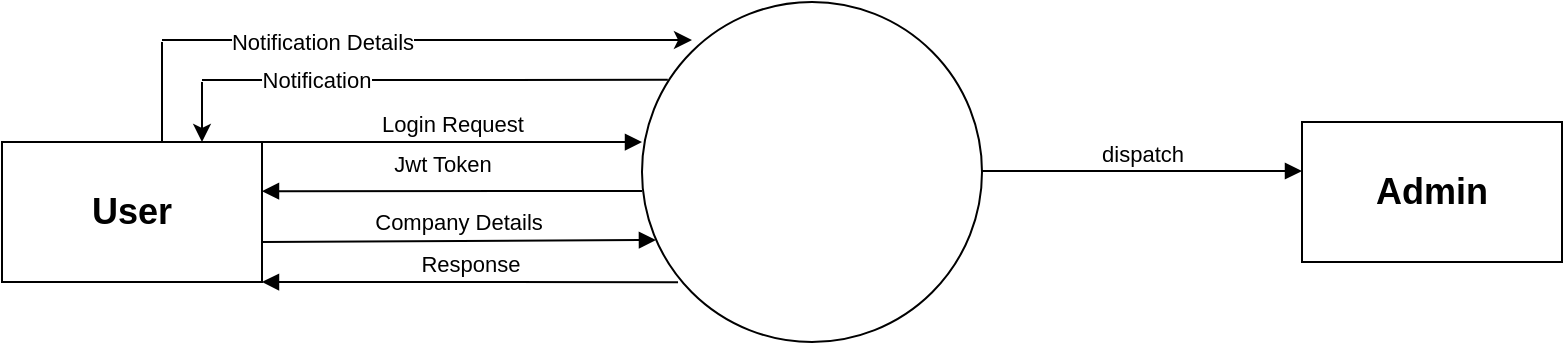 <mxfile version="24.3.0" type="github">
  <diagram name="Page-1" id="TS7_Ko_DgKG1e7pylsXw">
    <mxGraphModel dx="880" dy="468" grid="1" gridSize="10" guides="1" tooltips="1" connect="1" arrows="1" fold="1" page="1" pageScale="1" pageWidth="850" pageHeight="1100" math="0" shadow="0">
      <root>
        <mxCell id="0" />
        <mxCell id="1" parent="0" />
        <mxCell id="xoUfmpj6Igif4yu6hMCl-1" value="" style="ellipse;whiteSpace=wrap;html=1;aspect=fixed;" vertex="1" parent="1">
          <mxGeometry x="350" y="230" width="170" height="170" as="geometry" />
        </mxCell>
        <mxCell id="xoUfmpj6Igif4yu6hMCl-2" value="&lt;font style=&quot;font-size: 18px;&quot;&gt;&lt;b&gt;User&lt;/b&gt;&lt;/font&gt;" style="whiteSpace=wrap;html=1;align=center;" vertex="1" parent="1">
          <mxGeometry x="30" y="300" width="130" height="70" as="geometry" />
        </mxCell>
        <mxCell id="xoUfmpj6Igif4yu6hMCl-3" value="&lt;font style=&quot;font-size: 18px;&quot;&gt;&lt;b&gt;Admin&lt;/b&gt;&lt;/font&gt;" style="whiteSpace=wrap;html=1;align=center;" vertex="1" parent="1">
          <mxGeometry x="680" y="290" width="130" height="70" as="geometry" />
        </mxCell>
        <mxCell id="xoUfmpj6Igif4yu6hMCl-4" value="Login Request" style="html=1;verticalAlign=bottom;endArrow=block;curved=0;rounded=0;entryX=0;entryY=0.412;entryDx=0;entryDy=0;entryPerimeter=0;" edge="1" parent="1" target="xoUfmpj6Igif4yu6hMCl-1">
          <mxGeometry width="80" relative="1" as="geometry">
            <mxPoint x="160" y="300" as="sourcePoint" />
            <mxPoint x="240" y="300" as="targetPoint" />
          </mxGeometry>
        </mxCell>
        <mxCell id="xoUfmpj6Igif4yu6hMCl-5" value="Company Details" style="html=1;verticalAlign=bottom;endArrow=block;curved=0;rounded=0;entryX=0.041;entryY=0.7;entryDx=0;entryDy=0;entryPerimeter=0;" edge="1" parent="1" target="xoUfmpj6Igif4yu6hMCl-1">
          <mxGeometry width="80" relative="1" as="geometry">
            <mxPoint x="160" y="350" as="sourcePoint" />
            <mxPoint x="350" y="350" as="targetPoint" />
          </mxGeometry>
        </mxCell>
        <mxCell id="xoUfmpj6Igif4yu6hMCl-6" value="dispatch" style="html=1;verticalAlign=bottom;endArrow=block;curved=0;rounded=0;entryX=0;entryY=0.412;entryDx=0;entryDy=0;entryPerimeter=0;" edge="1" parent="1">
          <mxGeometry width="80" relative="1" as="geometry">
            <mxPoint x="520" y="314.5" as="sourcePoint" />
            <mxPoint x="680" y="314.5" as="targetPoint" />
          </mxGeometry>
        </mxCell>
        <mxCell id="xoUfmpj6Igif4yu6hMCl-8" value="Jwt Token" style="html=1;verticalAlign=bottom;endArrow=block;curved=0;rounded=0;entryX=1;entryY=0.25;entryDx=0;entryDy=0;exitX=0;exitY=0.495;exitDx=0;exitDy=0;exitPerimeter=0;" edge="1" parent="1">
          <mxGeometry x="0.053" y="-5" width="80" relative="1" as="geometry">
            <mxPoint x="350" y="324.5" as="sourcePoint" />
            <mxPoint x="160" y="324.58" as="targetPoint" />
            <mxPoint as="offset" />
          </mxGeometry>
        </mxCell>
        <mxCell id="xoUfmpj6Igif4yu6hMCl-10" value="Response" style="html=1;verticalAlign=bottom;endArrow=block;curved=0;rounded=0;entryX=1;entryY=1;entryDx=0;entryDy=0;exitX=0.106;exitY=0.824;exitDx=0;exitDy=0;exitPerimeter=0;" edge="1" parent="1" source="xoUfmpj6Igif4yu6hMCl-1" target="xoUfmpj6Igif4yu6hMCl-2">
          <mxGeometry width="80" relative="1" as="geometry">
            <mxPoint x="200" y="340" as="sourcePoint" />
            <mxPoint x="390" y="340" as="targetPoint" />
          </mxGeometry>
        </mxCell>
        <mxCell id="xoUfmpj6Igif4yu6hMCl-15" value="" style="endArrow=none;html=1;rounded=0;entryX=0.076;entryY=0.229;entryDx=0;entryDy=0;entryPerimeter=0;" edge="1" parent="1" target="xoUfmpj6Igif4yu6hMCl-1">
          <mxGeometry width="50" height="50" relative="1" as="geometry">
            <mxPoint x="130" y="269" as="sourcePoint" />
            <mxPoint x="380" y="250" as="targetPoint" />
          </mxGeometry>
        </mxCell>
        <mxCell id="xoUfmpj6Igif4yu6hMCl-18" value="Notification" style="edgeLabel;html=1;align=center;verticalAlign=middle;resizable=0;points=[];" vertex="1" connectable="0" parent="xoUfmpj6Igif4yu6hMCl-15">
          <mxGeometry x="-0.514" relative="1" as="geometry">
            <mxPoint as="offset" />
          </mxGeometry>
        </mxCell>
        <mxCell id="xoUfmpj6Igif4yu6hMCl-16" value="" style="endArrow=classic;html=1;rounded=0;" edge="1" parent="1">
          <mxGeometry width="50" height="50" relative="1" as="geometry">
            <mxPoint x="130" y="270" as="sourcePoint" />
            <mxPoint x="130" y="300" as="targetPoint" />
          </mxGeometry>
        </mxCell>
        <mxCell id="xoUfmpj6Igif4yu6hMCl-19" value="" style="endArrow=none;html=1;rounded=0;" edge="1" parent="1">
          <mxGeometry width="50" height="50" relative="1" as="geometry">
            <mxPoint x="110" y="250" as="sourcePoint" />
            <mxPoint x="110" y="300" as="targetPoint" />
          </mxGeometry>
        </mxCell>
        <mxCell id="xoUfmpj6Igif4yu6hMCl-21" value="" style="endArrow=classic;html=1;rounded=0;entryX=0.147;entryY=0.112;entryDx=0;entryDy=0;entryPerimeter=0;" edge="1" parent="1" target="xoUfmpj6Igif4yu6hMCl-1">
          <mxGeometry width="50" height="50" relative="1" as="geometry">
            <mxPoint x="110" y="249" as="sourcePoint" />
            <mxPoint x="160" y="210" as="targetPoint" />
          </mxGeometry>
        </mxCell>
        <mxCell id="xoUfmpj6Igif4yu6hMCl-22" value="Notification Details" style="edgeLabel;html=1;align=center;verticalAlign=middle;resizable=0;points=[];" vertex="1" connectable="0" parent="xoUfmpj6Igif4yu6hMCl-21">
          <mxGeometry x="-0.66" y="-1" relative="1" as="geometry">
            <mxPoint x="35" as="offset" />
          </mxGeometry>
        </mxCell>
      </root>
    </mxGraphModel>
  </diagram>
</mxfile>
